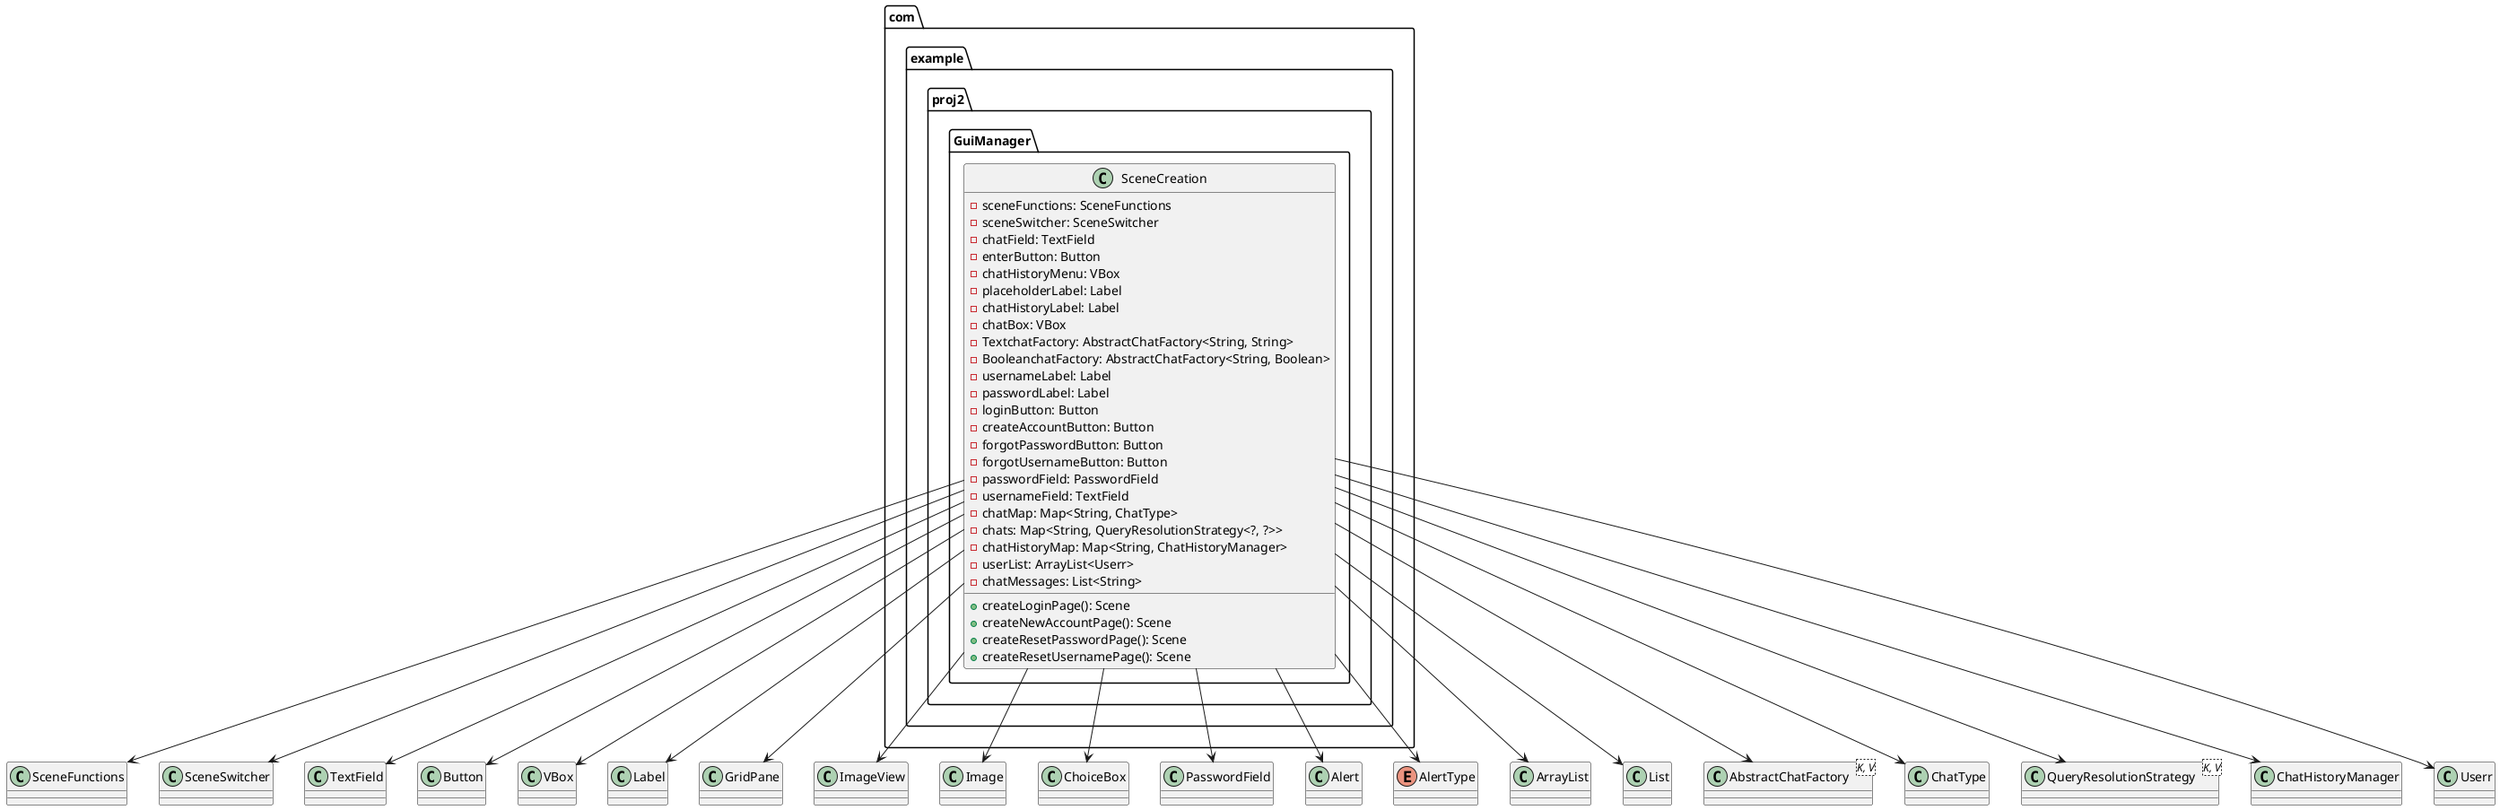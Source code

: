 @startuml

package "com.example.proj2.GuiManager" {
    class SceneCreation {
        - sceneFunctions: SceneFunctions
        - sceneSwitcher: SceneSwitcher
        - chatField: TextField
        - enterButton: Button
        - chatHistoryMenu: VBox
        - placeholderLabel: Label
        - chatHistoryLabel: Label
        - chatBox: VBox
        - TextchatFactory: AbstractChatFactory<String, String>
        - BooleanchatFactory: AbstractChatFactory<String, Boolean>
        - usernameLabel: Label
        - passwordLabel: Label
        - loginButton: Button
        - createAccountButton: Button
        - forgotPasswordButton: Button
        - forgotUsernameButton: Button
        - passwordField: PasswordField
        - usernameField: TextField
        - chatMap: Map<String, ChatType>
        - chats: Map<String, QueryResolutionStrategy<?, ?>>
        - chatHistoryMap: Map<String, ChatHistoryManager>
        - userList: ArrayList<Userr>
        - chatMessages: List<String>
        + createLoginPage(): Scene
        + createNewAccountPage(): Scene
        + createResetPasswordPage(): Scene
        + createResetUsernamePage(): Scene
    }
}

class SceneFunctions
class SceneSwitcher

class TextField
class Button
class VBox
class Label
class GridPane
class ImageView
class Image
class ChoiceBox
class PasswordField
class Alert
enum AlertType
class ArrayList
class List

class AbstractChatFactory<K, V>
class ChatType
class QueryResolutionStrategy<K, V>
class ChatHistoryManager
class Userr

SceneCreation --> SceneFunctions
SceneCreation --> SceneSwitcher
SceneCreation --> TextField
SceneCreation --> Button
SceneCreation --> VBox
SceneCreation --> Label
SceneCreation --> GridPane
SceneCreation --> ImageView
SceneCreation --> Image
SceneCreation --> ChoiceBox
SceneCreation --> PasswordField
SceneCreation --> Alert
SceneCreation --> AlertType
SceneCreation --> ArrayList
SceneCreation --> List
SceneCreation --> AbstractChatFactory
SceneCreation --> ChatType
SceneCreation --> QueryResolutionStrategy
SceneCreation --> ChatHistoryManager
SceneCreation --> Userr

@enduml
